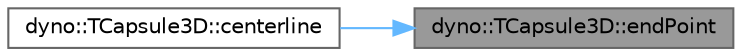 digraph "dyno::TCapsule3D::endPoint"
{
 // LATEX_PDF_SIZE
  bgcolor="transparent";
  edge [fontname=Helvetica,fontsize=10,labelfontname=Helvetica,labelfontsize=10];
  node [fontname=Helvetica,fontsize=10,shape=box,height=0.2,width=0.4];
  rankdir="RL";
  Node1 [id="Node000001",label="dyno::TCapsule3D::endPoint",height=0.2,width=0.4,color="gray40", fillcolor="grey60", style="filled", fontcolor="black",tooltip=" "];
  Node1 -> Node2 [id="edge1_Node000001_Node000002",dir="back",color="steelblue1",style="solid",tooltip=" "];
  Node2 [id="Node000002",label="dyno::TCapsule3D::centerline",height=0.2,width=0.4,color="grey40", fillcolor="white", style="filled",URL="$classdyno_1_1_t_capsule3_d.html#a2fe34cef40a4d59ecb4d27d2ac6ff62b",tooltip=" "];
}
